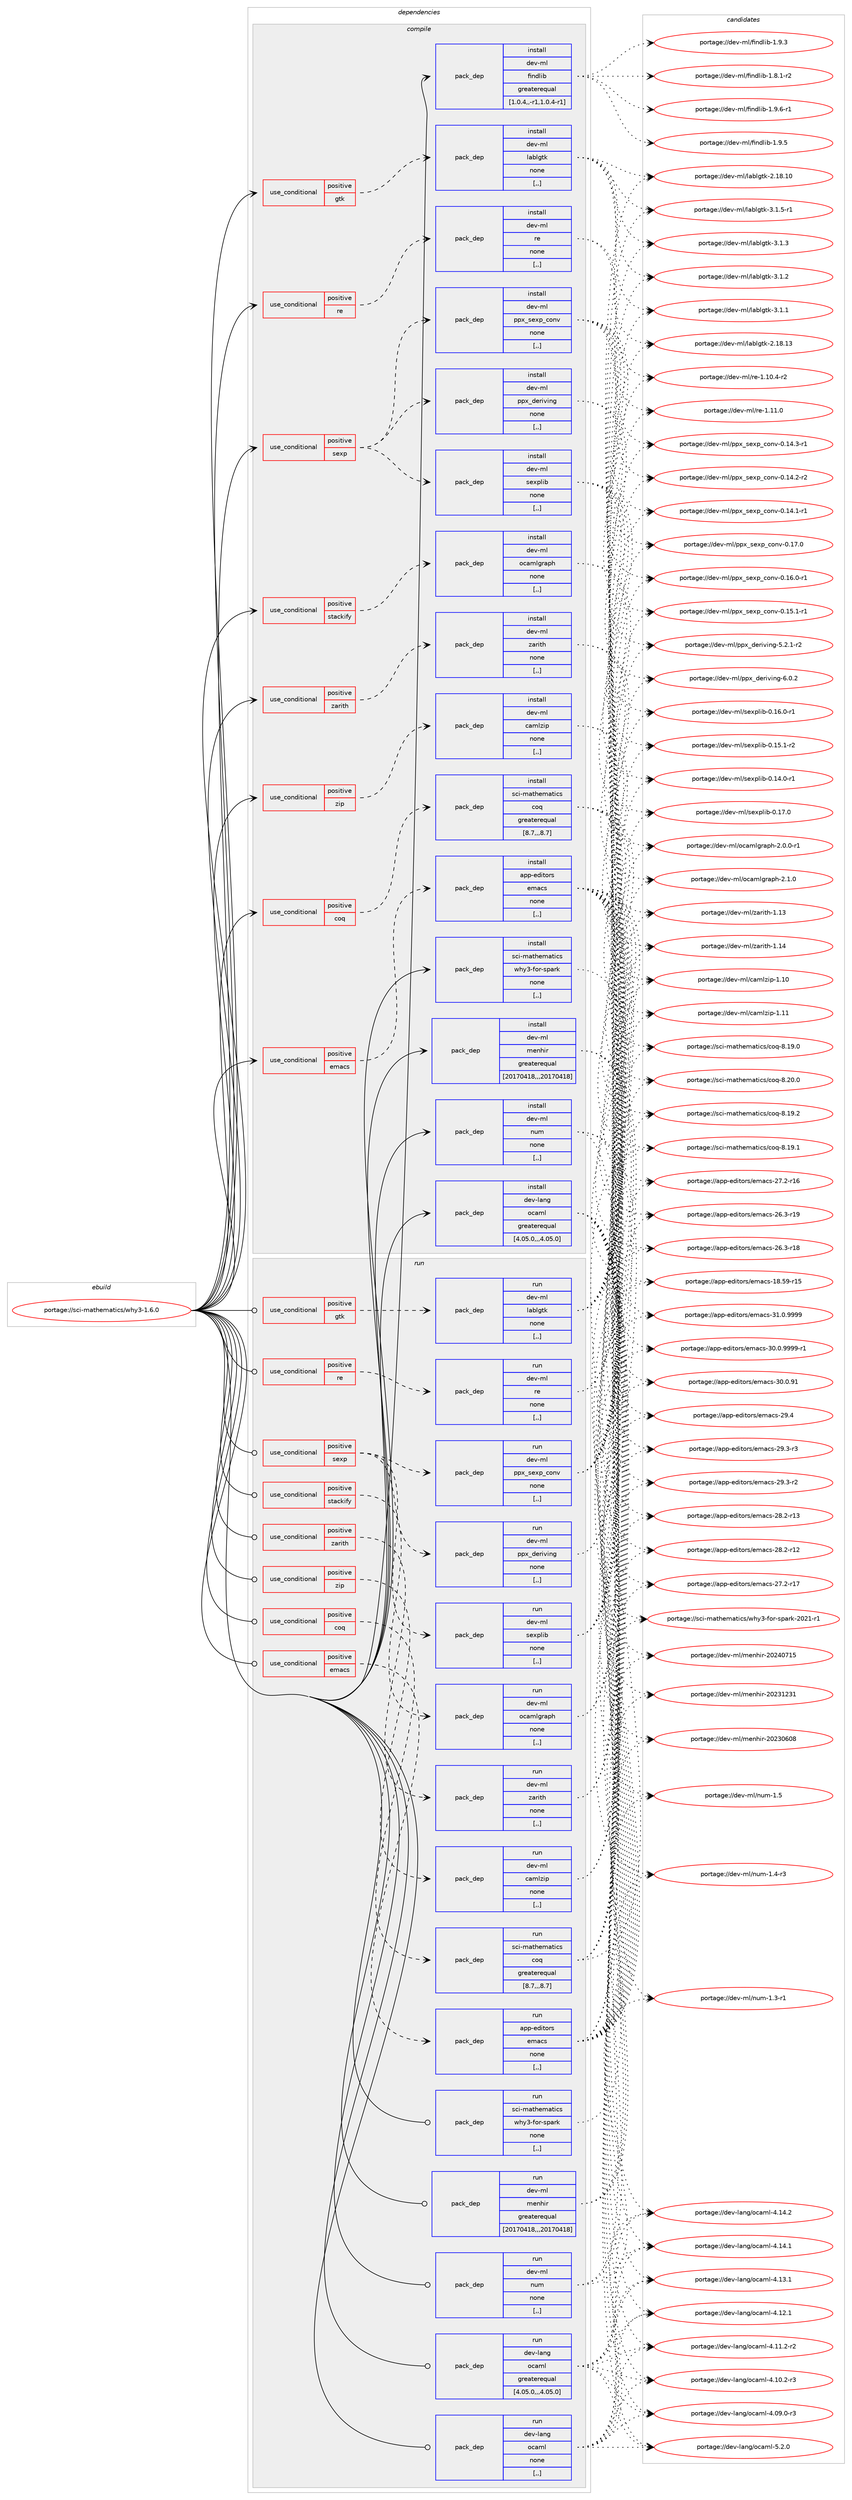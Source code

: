 digraph prolog {

# *************
# Graph options
# *************

newrank=true;
concentrate=true;
compound=true;
graph [rankdir=LR,fontname=Helvetica,fontsize=10,ranksep=1.5];#, ranksep=2.5, nodesep=0.2];
edge  [arrowhead=vee];
node  [fontname=Helvetica,fontsize=10];

# **********
# The ebuild
# **********

subgraph cluster_leftcol {
color=gray;
label=<<i>ebuild</i>>;
id [label="portage://sci-mathematics/why3-1.6.0", color=red, width=4, href="../sci-mathematics/why3-1.6.0.svg"];
}

# ****************
# The dependencies
# ****************

subgraph cluster_midcol {
color=gray;
label=<<i>dependencies</i>>;
subgraph cluster_compile {
fillcolor="#eeeeee";
style=filled;
label=<<i>compile</i>>;
subgraph cond242454 {
dependency919494 [label=<<TABLE BORDER="0" CELLBORDER="1" CELLSPACING="0" CELLPADDING="4"><TR><TD ROWSPAN="3" CELLPADDING="10">use_conditional</TD></TR><TR><TD>positive</TD></TR><TR><TD>coq</TD></TR></TABLE>>, shape=none, color=red];
subgraph pack670394 {
dependency919495 [label=<<TABLE BORDER="0" CELLBORDER="1" CELLSPACING="0" CELLPADDING="4" WIDTH="220"><TR><TD ROWSPAN="6" CELLPADDING="30">pack_dep</TD></TR><TR><TD WIDTH="110">install</TD></TR><TR><TD>sci-mathematics</TD></TR><TR><TD>coq</TD></TR><TR><TD>greaterequal</TD></TR><TR><TD>[8.7,,,8.7]</TD></TR></TABLE>>, shape=none, color=blue];
}
dependency919494:e -> dependency919495:w [weight=20,style="dashed",arrowhead="vee"];
}
id:e -> dependency919494:w [weight=20,style="solid",arrowhead="vee"];
subgraph cond242455 {
dependency919496 [label=<<TABLE BORDER="0" CELLBORDER="1" CELLSPACING="0" CELLPADDING="4"><TR><TD ROWSPAN="3" CELLPADDING="10">use_conditional</TD></TR><TR><TD>positive</TD></TR><TR><TD>emacs</TD></TR></TABLE>>, shape=none, color=red];
subgraph pack670395 {
dependency919497 [label=<<TABLE BORDER="0" CELLBORDER="1" CELLSPACING="0" CELLPADDING="4" WIDTH="220"><TR><TD ROWSPAN="6" CELLPADDING="30">pack_dep</TD></TR><TR><TD WIDTH="110">install</TD></TR><TR><TD>app-editors</TD></TR><TR><TD>emacs</TD></TR><TR><TD>none</TD></TR><TR><TD>[,,]</TD></TR></TABLE>>, shape=none, color=blue];
}
dependency919496:e -> dependency919497:w [weight=20,style="dashed",arrowhead="vee"];
}
id:e -> dependency919496:w [weight=20,style="solid",arrowhead="vee"];
subgraph cond242456 {
dependency919498 [label=<<TABLE BORDER="0" CELLBORDER="1" CELLSPACING="0" CELLPADDING="4"><TR><TD ROWSPAN="3" CELLPADDING="10">use_conditional</TD></TR><TR><TD>positive</TD></TR><TR><TD>gtk</TD></TR></TABLE>>, shape=none, color=red];
subgraph pack670396 {
dependency919499 [label=<<TABLE BORDER="0" CELLBORDER="1" CELLSPACING="0" CELLPADDING="4" WIDTH="220"><TR><TD ROWSPAN="6" CELLPADDING="30">pack_dep</TD></TR><TR><TD WIDTH="110">install</TD></TR><TR><TD>dev-ml</TD></TR><TR><TD>lablgtk</TD></TR><TR><TD>none</TD></TR><TR><TD>[,,]</TD></TR></TABLE>>, shape=none, color=blue];
}
dependency919498:e -> dependency919499:w [weight=20,style="dashed",arrowhead="vee"];
}
id:e -> dependency919498:w [weight=20,style="solid",arrowhead="vee"];
subgraph cond242457 {
dependency919500 [label=<<TABLE BORDER="0" CELLBORDER="1" CELLSPACING="0" CELLPADDING="4"><TR><TD ROWSPAN="3" CELLPADDING="10">use_conditional</TD></TR><TR><TD>positive</TD></TR><TR><TD>re</TD></TR></TABLE>>, shape=none, color=red];
subgraph pack670397 {
dependency919501 [label=<<TABLE BORDER="0" CELLBORDER="1" CELLSPACING="0" CELLPADDING="4" WIDTH="220"><TR><TD ROWSPAN="6" CELLPADDING="30">pack_dep</TD></TR><TR><TD WIDTH="110">install</TD></TR><TR><TD>dev-ml</TD></TR><TR><TD>re</TD></TR><TR><TD>none</TD></TR><TR><TD>[,,]</TD></TR></TABLE>>, shape=none, color=blue];
}
dependency919500:e -> dependency919501:w [weight=20,style="dashed",arrowhead="vee"];
}
id:e -> dependency919500:w [weight=20,style="solid",arrowhead="vee"];
subgraph cond242458 {
dependency919502 [label=<<TABLE BORDER="0" CELLBORDER="1" CELLSPACING="0" CELLPADDING="4"><TR><TD ROWSPAN="3" CELLPADDING="10">use_conditional</TD></TR><TR><TD>positive</TD></TR><TR><TD>sexp</TD></TR></TABLE>>, shape=none, color=red];
subgraph pack670398 {
dependency919503 [label=<<TABLE BORDER="0" CELLBORDER="1" CELLSPACING="0" CELLPADDING="4" WIDTH="220"><TR><TD ROWSPAN="6" CELLPADDING="30">pack_dep</TD></TR><TR><TD WIDTH="110">install</TD></TR><TR><TD>dev-ml</TD></TR><TR><TD>ppx_deriving</TD></TR><TR><TD>none</TD></TR><TR><TD>[,,]</TD></TR></TABLE>>, shape=none, color=blue];
}
dependency919502:e -> dependency919503:w [weight=20,style="dashed",arrowhead="vee"];
subgraph pack670399 {
dependency919504 [label=<<TABLE BORDER="0" CELLBORDER="1" CELLSPACING="0" CELLPADDING="4" WIDTH="220"><TR><TD ROWSPAN="6" CELLPADDING="30">pack_dep</TD></TR><TR><TD WIDTH="110">install</TD></TR><TR><TD>dev-ml</TD></TR><TR><TD>ppx_sexp_conv</TD></TR><TR><TD>none</TD></TR><TR><TD>[,,]</TD></TR></TABLE>>, shape=none, color=blue];
}
dependency919502:e -> dependency919504:w [weight=20,style="dashed",arrowhead="vee"];
subgraph pack670400 {
dependency919505 [label=<<TABLE BORDER="0" CELLBORDER="1" CELLSPACING="0" CELLPADDING="4" WIDTH="220"><TR><TD ROWSPAN="6" CELLPADDING="30">pack_dep</TD></TR><TR><TD WIDTH="110">install</TD></TR><TR><TD>dev-ml</TD></TR><TR><TD>sexplib</TD></TR><TR><TD>none</TD></TR><TR><TD>[,,]</TD></TR></TABLE>>, shape=none, color=blue];
}
dependency919502:e -> dependency919505:w [weight=20,style="dashed",arrowhead="vee"];
}
id:e -> dependency919502:w [weight=20,style="solid",arrowhead="vee"];
subgraph cond242459 {
dependency919506 [label=<<TABLE BORDER="0" CELLBORDER="1" CELLSPACING="0" CELLPADDING="4"><TR><TD ROWSPAN="3" CELLPADDING="10">use_conditional</TD></TR><TR><TD>positive</TD></TR><TR><TD>stackify</TD></TR></TABLE>>, shape=none, color=red];
subgraph pack670401 {
dependency919507 [label=<<TABLE BORDER="0" CELLBORDER="1" CELLSPACING="0" CELLPADDING="4" WIDTH="220"><TR><TD ROWSPAN="6" CELLPADDING="30">pack_dep</TD></TR><TR><TD WIDTH="110">install</TD></TR><TR><TD>dev-ml</TD></TR><TR><TD>ocamlgraph</TD></TR><TR><TD>none</TD></TR><TR><TD>[,,]</TD></TR></TABLE>>, shape=none, color=blue];
}
dependency919506:e -> dependency919507:w [weight=20,style="dashed",arrowhead="vee"];
}
id:e -> dependency919506:w [weight=20,style="solid",arrowhead="vee"];
subgraph cond242460 {
dependency919508 [label=<<TABLE BORDER="0" CELLBORDER="1" CELLSPACING="0" CELLPADDING="4"><TR><TD ROWSPAN="3" CELLPADDING="10">use_conditional</TD></TR><TR><TD>positive</TD></TR><TR><TD>zarith</TD></TR></TABLE>>, shape=none, color=red];
subgraph pack670402 {
dependency919509 [label=<<TABLE BORDER="0" CELLBORDER="1" CELLSPACING="0" CELLPADDING="4" WIDTH="220"><TR><TD ROWSPAN="6" CELLPADDING="30">pack_dep</TD></TR><TR><TD WIDTH="110">install</TD></TR><TR><TD>dev-ml</TD></TR><TR><TD>zarith</TD></TR><TR><TD>none</TD></TR><TR><TD>[,,]</TD></TR></TABLE>>, shape=none, color=blue];
}
dependency919508:e -> dependency919509:w [weight=20,style="dashed",arrowhead="vee"];
}
id:e -> dependency919508:w [weight=20,style="solid",arrowhead="vee"];
subgraph cond242461 {
dependency919510 [label=<<TABLE BORDER="0" CELLBORDER="1" CELLSPACING="0" CELLPADDING="4"><TR><TD ROWSPAN="3" CELLPADDING="10">use_conditional</TD></TR><TR><TD>positive</TD></TR><TR><TD>zip</TD></TR></TABLE>>, shape=none, color=red];
subgraph pack670403 {
dependency919511 [label=<<TABLE BORDER="0" CELLBORDER="1" CELLSPACING="0" CELLPADDING="4" WIDTH="220"><TR><TD ROWSPAN="6" CELLPADDING="30">pack_dep</TD></TR><TR><TD WIDTH="110">install</TD></TR><TR><TD>dev-ml</TD></TR><TR><TD>camlzip</TD></TR><TR><TD>none</TD></TR><TR><TD>[,,]</TD></TR></TABLE>>, shape=none, color=blue];
}
dependency919510:e -> dependency919511:w [weight=20,style="dashed",arrowhead="vee"];
}
id:e -> dependency919510:w [weight=20,style="solid",arrowhead="vee"];
subgraph pack670404 {
dependency919512 [label=<<TABLE BORDER="0" CELLBORDER="1" CELLSPACING="0" CELLPADDING="4" WIDTH="220"><TR><TD ROWSPAN="6" CELLPADDING="30">pack_dep</TD></TR><TR><TD WIDTH="110">install</TD></TR><TR><TD>dev-lang</TD></TR><TR><TD>ocaml</TD></TR><TR><TD>greaterequal</TD></TR><TR><TD>[4.05.0,,,4.05.0]</TD></TR></TABLE>>, shape=none, color=blue];
}
id:e -> dependency919512:w [weight=20,style="solid",arrowhead="vee"];
subgraph pack670405 {
dependency919513 [label=<<TABLE BORDER="0" CELLBORDER="1" CELLSPACING="0" CELLPADDING="4" WIDTH="220"><TR><TD ROWSPAN="6" CELLPADDING="30">pack_dep</TD></TR><TR><TD WIDTH="110">install</TD></TR><TR><TD>dev-ml</TD></TR><TR><TD>findlib</TD></TR><TR><TD>greaterequal</TD></TR><TR><TD>[1.0.4,,-r1,1.0.4-r1]</TD></TR></TABLE>>, shape=none, color=blue];
}
id:e -> dependency919513:w [weight=20,style="solid",arrowhead="vee"];
subgraph pack670406 {
dependency919514 [label=<<TABLE BORDER="0" CELLBORDER="1" CELLSPACING="0" CELLPADDING="4" WIDTH="220"><TR><TD ROWSPAN="6" CELLPADDING="30">pack_dep</TD></TR><TR><TD WIDTH="110">install</TD></TR><TR><TD>dev-ml</TD></TR><TR><TD>menhir</TD></TR><TR><TD>greaterequal</TD></TR><TR><TD>[20170418,,,20170418]</TD></TR></TABLE>>, shape=none, color=blue];
}
id:e -> dependency919514:w [weight=20,style="solid",arrowhead="vee"];
subgraph pack670407 {
dependency919515 [label=<<TABLE BORDER="0" CELLBORDER="1" CELLSPACING="0" CELLPADDING="4" WIDTH="220"><TR><TD ROWSPAN="6" CELLPADDING="30">pack_dep</TD></TR><TR><TD WIDTH="110">install</TD></TR><TR><TD>dev-ml</TD></TR><TR><TD>num</TD></TR><TR><TD>none</TD></TR><TR><TD>[,,]</TD></TR></TABLE>>, shape=none, color=blue];
}
id:e -> dependency919515:w [weight=20,style="solid",arrowhead="vee"];
subgraph pack670408 {
dependency919516 [label=<<TABLE BORDER="0" CELLBORDER="1" CELLSPACING="0" CELLPADDING="4" WIDTH="220"><TR><TD ROWSPAN="6" CELLPADDING="30">pack_dep</TD></TR><TR><TD WIDTH="110">install</TD></TR><TR><TD>sci-mathematics</TD></TR><TR><TD>why3-for-spark</TD></TR><TR><TD>none</TD></TR><TR><TD>[,,]</TD></TR></TABLE>>, shape=none, color=blue];
}
id:e -> dependency919516:w [weight=20,style="solid",arrowhead="vee"];
}
subgraph cluster_compileandrun {
fillcolor="#eeeeee";
style=filled;
label=<<i>compile and run</i>>;
}
subgraph cluster_run {
fillcolor="#eeeeee";
style=filled;
label=<<i>run</i>>;
subgraph cond242462 {
dependency919517 [label=<<TABLE BORDER="0" CELLBORDER="1" CELLSPACING="0" CELLPADDING="4"><TR><TD ROWSPAN="3" CELLPADDING="10">use_conditional</TD></TR><TR><TD>positive</TD></TR><TR><TD>coq</TD></TR></TABLE>>, shape=none, color=red];
subgraph pack670409 {
dependency919518 [label=<<TABLE BORDER="0" CELLBORDER="1" CELLSPACING="0" CELLPADDING="4" WIDTH="220"><TR><TD ROWSPAN="6" CELLPADDING="30">pack_dep</TD></TR><TR><TD WIDTH="110">run</TD></TR><TR><TD>sci-mathematics</TD></TR><TR><TD>coq</TD></TR><TR><TD>greaterequal</TD></TR><TR><TD>[8.7,,,8.7]</TD></TR></TABLE>>, shape=none, color=blue];
}
dependency919517:e -> dependency919518:w [weight=20,style="dashed",arrowhead="vee"];
}
id:e -> dependency919517:w [weight=20,style="solid",arrowhead="odot"];
subgraph cond242463 {
dependency919519 [label=<<TABLE BORDER="0" CELLBORDER="1" CELLSPACING="0" CELLPADDING="4"><TR><TD ROWSPAN="3" CELLPADDING="10">use_conditional</TD></TR><TR><TD>positive</TD></TR><TR><TD>emacs</TD></TR></TABLE>>, shape=none, color=red];
subgraph pack670410 {
dependency919520 [label=<<TABLE BORDER="0" CELLBORDER="1" CELLSPACING="0" CELLPADDING="4" WIDTH="220"><TR><TD ROWSPAN="6" CELLPADDING="30">pack_dep</TD></TR><TR><TD WIDTH="110">run</TD></TR><TR><TD>app-editors</TD></TR><TR><TD>emacs</TD></TR><TR><TD>none</TD></TR><TR><TD>[,,]</TD></TR></TABLE>>, shape=none, color=blue];
}
dependency919519:e -> dependency919520:w [weight=20,style="dashed",arrowhead="vee"];
}
id:e -> dependency919519:w [weight=20,style="solid",arrowhead="odot"];
subgraph cond242464 {
dependency919521 [label=<<TABLE BORDER="0" CELLBORDER="1" CELLSPACING="0" CELLPADDING="4"><TR><TD ROWSPAN="3" CELLPADDING="10">use_conditional</TD></TR><TR><TD>positive</TD></TR><TR><TD>gtk</TD></TR></TABLE>>, shape=none, color=red];
subgraph pack670411 {
dependency919522 [label=<<TABLE BORDER="0" CELLBORDER="1" CELLSPACING="0" CELLPADDING="4" WIDTH="220"><TR><TD ROWSPAN="6" CELLPADDING="30">pack_dep</TD></TR><TR><TD WIDTH="110">run</TD></TR><TR><TD>dev-ml</TD></TR><TR><TD>lablgtk</TD></TR><TR><TD>none</TD></TR><TR><TD>[,,]</TD></TR></TABLE>>, shape=none, color=blue];
}
dependency919521:e -> dependency919522:w [weight=20,style="dashed",arrowhead="vee"];
}
id:e -> dependency919521:w [weight=20,style="solid",arrowhead="odot"];
subgraph cond242465 {
dependency919523 [label=<<TABLE BORDER="0" CELLBORDER="1" CELLSPACING="0" CELLPADDING="4"><TR><TD ROWSPAN="3" CELLPADDING="10">use_conditional</TD></TR><TR><TD>positive</TD></TR><TR><TD>re</TD></TR></TABLE>>, shape=none, color=red];
subgraph pack670412 {
dependency919524 [label=<<TABLE BORDER="0" CELLBORDER="1" CELLSPACING="0" CELLPADDING="4" WIDTH="220"><TR><TD ROWSPAN="6" CELLPADDING="30">pack_dep</TD></TR><TR><TD WIDTH="110">run</TD></TR><TR><TD>dev-ml</TD></TR><TR><TD>re</TD></TR><TR><TD>none</TD></TR><TR><TD>[,,]</TD></TR></TABLE>>, shape=none, color=blue];
}
dependency919523:e -> dependency919524:w [weight=20,style="dashed",arrowhead="vee"];
}
id:e -> dependency919523:w [weight=20,style="solid",arrowhead="odot"];
subgraph cond242466 {
dependency919525 [label=<<TABLE BORDER="0" CELLBORDER="1" CELLSPACING="0" CELLPADDING="4"><TR><TD ROWSPAN="3" CELLPADDING="10">use_conditional</TD></TR><TR><TD>positive</TD></TR><TR><TD>sexp</TD></TR></TABLE>>, shape=none, color=red];
subgraph pack670413 {
dependency919526 [label=<<TABLE BORDER="0" CELLBORDER="1" CELLSPACING="0" CELLPADDING="4" WIDTH="220"><TR><TD ROWSPAN="6" CELLPADDING="30">pack_dep</TD></TR><TR><TD WIDTH="110">run</TD></TR><TR><TD>dev-ml</TD></TR><TR><TD>ppx_deriving</TD></TR><TR><TD>none</TD></TR><TR><TD>[,,]</TD></TR></TABLE>>, shape=none, color=blue];
}
dependency919525:e -> dependency919526:w [weight=20,style="dashed",arrowhead="vee"];
subgraph pack670414 {
dependency919527 [label=<<TABLE BORDER="0" CELLBORDER="1" CELLSPACING="0" CELLPADDING="4" WIDTH="220"><TR><TD ROWSPAN="6" CELLPADDING="30">pack_dep</TD></TR><TR><TD WIDTH="110">run</TD></TR><TR><TD>dev-ml</TD></TR><TR><TD>ppx_sexp_conv</TD></TR><TR><TD>none</TD></TR><TR><TD>[,,]</TD></TR></TABLE>>, shape=none, color=blue];
}
dependency919525:e -> dependency919527:w [weight=20,style="dashed",arrowhead="vee"];
subgraph pack670415 {
dependency919528 [label=<<TABLE BORDER="0" CELLBORDER="1" CELLSPACING="0" CELLPADDING="4" WIDTH="220"><TR><TD ROWSPAN="6" CELLPADDING="30">pack_dep</TD></TR><TR><TD WIDTH="110">run</TD></TR><TR><TD>dev-ml</TD></TR><TR><TD>sexplib</TD></TR><TR><TD>none</TD></TR><TR><TD>[,,]</TD></TR></TABLE>>, shape=none, color=blue];
}
dependency919525:e -> dependency919528:w [weight=20,style="dashed",arrowhead="vee"];
}
id:e -> dependency919525:w [weight=20,style="solid",arrowhead="odot"];
subgraph cond242467 {
dependency919529 [label=<<TABLE BORDER="0" CELLBORDER="1" CELLSPACING="0" CELLPADDING="4"><TR><TD ROWSPAN="3" CELLPADDING="10">use_conditional</TD></TR><TR><TD>positive</TD></TR><TR><TD>stackify</TD></TR></TABLE>>, shape=none, color=red];
subgraph pack670416 {
dependency919530 [label=<<TABLE BORDER="0" CELLBORDER="1" CELLSPACING="0" CELLPADDING="4" WIDTH="220"><TR><TD ROWSPAN="6" CELLPADDING="30">pack_dep</TD></TR><TR><TD WIDTH="110">run</TD></TR><TR><TD>dev-ml</TD></TR><TR><TD>ocamlgraph</TD></TR><TR><TD>none</TD></TR><TR><TD>[,,]</TD></TR></TABLE>>, shape=none, color=blue];
}
dependency919529:e -> dependency919530:w [weight=20,style="dashed",arrowhead="vee"];
}
id:e -> dependency919529:w [weight=20,style="solid",arrowhead="odot"];
subgraph cond242468 {
dependency919531 [label=<<TABLE BORDER="0" CELLBORDER="1" CELLSPACING="0" CELLPADDING="4"><TR><TD ROWSPAN="3" CELLPADDING="10">use_conditional</TD></TR><TR><TD>positive</TD></TR><TR><TD>zarith</TD></TR></TABLE>>, shape=none, color=red];
subgraph pack670417 {
dependency919532 [label=<<TABLE BORDER="0" CELLBORDER="1" CELLSPACING="0" CELLPADDING="4" WIDTH="220"><TR><TD ROWSPAN="6" CELLPADDING="30">pack_dep</TD></TR><TR><TD WIDTH="110">run</TD></TR><TR><TD>dev-ml</TD></TR><TR><TD>zarith</TD></TR><TR><TD>none</TD></TR><TR><TD>[,,]</TD></TR></TABLE>>, shape=none, color=blue];
}
dependency919531:e -> dependency919532:w [weight=20,style="dashed",arrowhead="vee"];
}
id:e -> dependency919531:w [weight=20,style="solid",arrowhead="odot"];
subgraph cond242469 {
dependency919533 [label=<<TABLE BORDER="0" CELLBORDER="1" CELLSPACING="0" CELLPADDING="4"><TR><TD ROWSPAN="3" CELLPADDING="10">use_conditional</TD></TR><TR><TD>positive</TD></TR><TR><TD>zip</TD></TR></TABLE>>, shape=none, color=red];
subgraph pack670418 {
dependency919534 [label=<<TABLE BORDER="0" CELLBORDER="1" CELLSPACING="0" CELLPADDING="4" WIDTH="220"><TR><TD ROWSPAN="6" CELLPADDING="30">pack_dep</TD></TR><TR><TD WIDTH="110">run</TD></TR><TR><TD>dev-ml</TD></TR><TR><TD>camlzip</TD></TR><TR><TD>none</TD></TR><TR><TD>[,,]</TD></TR></TABLE>>, shape=none, color=blue];
}
dependency919533:e -> dependency919534:w [weight=20,style="dashed",arrowhead="vee"];
}
id:e -> dependency919533:w [weight=20,style="solid",arrowhead="odot"];
subgraph pack670419 {
dependency919535 [label=<<TABLE BORDER="0" CELLBORDER="1" CELLSPACING="0" CELLPADDING="4" WIDTH="220"><TR><TD ROWSPAN="6" CELLPADDING="30">pack_dep</TD></TR><TR><TD WIDTH="110">run</TD></TR><TR><TD>dev-lang</TD></TR><TR><TD>ocaml</TD></TR><TR><TD>greaterequal</TD></TR><TR><TD>[4.05.0,,,4.05.0]</TD></TR></TABLE>>, shape=none, color=blue];
}
id:e -> dependency919535:w [weight=20,style="solid",arrowhead="odot"];
subgraph pack670420 {
dependency919536 [label=<<TABLE BORDER="0" CELLBORDER="1" CELLSPACING="0" CELLPADDING="4" WIDTH="220"><TR><TD ROWSPAN="6" CELLPADDING="30">pack_dep</TD></TR><TR><TD WIDTH="110">run</TD></TR><TR><TD>dev-lang</TD></TR><TR><TD>ocaml</TD></TR><TR><TD>none</TD></TR><TR><TD>[,,]</TD></TR></TABLE>>, shape=none, color=blue];
}
id:e -> dependency919536:w [weight=20,style="solid",arrowhead="odot"];
subgraph pack670421 {
dependency919537 [label=<<TABLE BORDER="0" CELLBORDER="1" CELLSPACING="0" CELLPADDING="4" WIDTH="220"><TR><TD ROWSPAN="6" CELLPADDING="30">pack_dep</TD></TR><TR><TD WIDTH="110">run</TD></TR><TR><TD>dev-ml</TD></TR><TR><TD>menhir</TD></TR><TR><TD>greaterequal</TD></TR><TR><TD>[20170418,,,20170418]</TD></TR></TABLE>>, shape=none, color=blue];
}
id:e -> dependency919537:w [weight=20,style="solid",arrowhead="odot"];
subgraph pack670422 {
dependency919538 [label=<<TABLE BORDER="0" CELLBORDER="1" CELLSPACING="0" CELLPADDING="4" WIDTH="220"><TR><TD ROWSPAN="6" CELLPADDING="30">pack_dep</TD></TR><TR><TD WIDTH="110">run</TD></TR><TR><TD>dev-ml</TD></TR><TR><TD>num</TD></TR><TR><TD>none</TD></TR><TR><TD>[,,]</TD></TR></TABLE>>, shape=none, color=blue];
}
id:e -> dependency919538:w [weight=20,style="solid",arrowhead="odot"];
subgraph pack670423 {
dependency919539 [label=<<TABLE BORDER="0" CELLBORDER="1" CELLSPACING="0" CELLPADDING="4" WIDTH="220"><TR><TD ROWSPAN="6" CELLPADDING="30">pack_dep</TD></TR><TR><TD WIDTH="110">run</TD></TR><TR><TD>sci-mathematics</TD></TR><TR><TD>why3-for-spark</TD></TR><TR><TD>none</TD></TR><TR><TD>[,,]</TD></TR></TABLE>>, shape=none, color=blue];
}
id:e -> dependency919539:w [weight=20,style="solid",arrowhead="odot"];
}
}

# **************
# The candidates
# **************

subgraph cluster_choices {
rank=same;
color=gray;
label=<<i>candidates</i>>;

subgraph choice670394 {
color=black;
nodesep=1;
choice1159910545109971161041011099711610599115479911111345564650484648 [label="portage://sci-mathematics/coq-8.20.0", color=red, width=4,href="../sci-mathematics/coq-8.20.0.svg"];
choice1159910545109971161041011099711610599115479911111345564649574650 [label="portage://sci-mathematics/coq-8.19.2", color=red, width=4,href="../sci-mathematics/coq-8.19.2.svg"];
choice1159910545109971161041011099711610599115479911111345564649574649 [label="portage://sci-mathematics/coq-8.19.1", color=red, width=4,href="../sci-mathematics/coq-8.19.1.svg"];
choice1159910545109971161041011099711610599115479911111345564649574648 [label="portage://sci-mathematics/coq-8.19.0", color=red, width=4,href="../sci-mathematics/coq-8.19.0.svg"];
dependency919495:e -> choice1159910545109971161041011099711610599115479911111345564650484648:w [style=dotted,weight="100"];
dependency919495:e -> choice1159910545109971161041011099711610599115479911111345564649574650:w [style=dotted,weight="100"];
dependency919495:e -> choice1159910545109971161041011099711610599115479911111345564649574649:w [style=dotted,weight="100"];
dependency919495:e -> choice1159910545109971161041011099711610599115479911111345564649574648:w [style=dotted,weight="100"];
}
subgraph choice670395 {
color=black;
nodesep=1;
choice971121124510110010511611111411547101109979911545514946484657575757 [label="portage://app-editors/emacs-31.0.9999", color=red, width=4,href="../app-editors/emacs-31.0.9999.svg"];
choice9711211245101100105116111114115471011099799115455148464846575757574511449 [label="portage://app-editors/emacs-30.0.9999-r1", color=red, width=4,href="../app-editors/emacs-30.0.9999-r1.svg"];
choice97112112451011001051161111141154710110997991154551484648465749 [label="portage://app-editors/emacs-30.0.91", color=red, width=4,href="../app-editors/emacs-30.0.91.svg"];
choice97112112451011001051161111141154710110997991154550574652 [label="portage://app-editors/emacs-29.4", color=red, width=4,href="../app-editors/emacs-29.4.svg"];
choice971121124510110010511611111411547101109979911545505746514511451 [label="portage://app-editors/emacs-29.3-r3", color=red, width=4,href="../app-editors/emacs-29.3-r3.svg"];
choice971121124510110010511611111411547101109979911545505746514511450 [label="portage://app-editors/emacs-29.3-r2", color=red, width=4,href="../app-editors/emacs-29.3-r2.svg"];
choice97112112451011001051161111141154710110997991154550564650451144951 [label="portage://app-editors/emacs-28.2-r13", color=red, width=4,href="../app-editors/emacs-28.2-r13.svg"];
choice97112112451011001051161111141154710110997991154550564650451144950 [label="portage://app-editors/emacs-28.2-r12", color=red, width=4,href="../app-editors/emacs-28.2-r12.svg"];
choice97112112451011001051161111141154710110997991154550554650451144955 [label="portage://app-editors/emacs-27.2-r17", color=red, width=4,href="../app-editors/emacs-27.2-r17.svg"];
choice97112112451011001051161111141154710110997991154550554650451144954 [label="portage://app-editors/emacs-27.2-r16", color=red, width=4,href="../app-editors/emacs-27.2-r16.svg"];
choice97112112451011001051161111141154710110997991154550544651451144957 [label="portage://app-editors/emacs-26.3-r19", color=red, width=4,href="../app-editors/emacs-26.3-r19.svg"];
choice97112112451011001051161111141154710110997991154550544651451144956 [label="portage://app-editors/emacs-26.3-r18", color=red, width=4,href="../app-editors/emacs-26.3-r18.svg"];
choice9711211245101100105116111114115471011099799115454956465357451144953 [label="portage://app-editors/emacs-18.59-r15", color=red, width=4,href="../app-editors/emacs-18.59-r15.svg"];
dependency919497:e -> choice971121124510110010511611111411547101109979911545514946484657575757:w [style=dotted,weight="100"];
dependency919497:e -> choice9711211245101100105116111114115471011099799115455148464846575757574511449:w [style=dotted,weight="100"];
dependency919497:e -> choice97112112451011001051161111141154710110997991154551484648465749:w [style=dotted,weight="100"];
dependency919497:e -> choice97112112451011001051161111141154710110997991154550574652:w [style=dotted,weight="100"];
dependency919497:e -> choice971121124510110010511611111411547101109979911545505746514511451:w [style=dotted,weight="100"];
dependency919497:e -> choice971121124510110010511611111411547101109979911545505746514511450:w [style=dotted,weight="100"];
dependency919497:e -> choice97112112451011001051161111141154710110997991154550564650451144951:w [style=dotted,weight="100"];
dependency919497:e -> choice97112112451011001051161111141154710110997991154550564650451144950:w [style=dotted,weight="100"];
dependency919497:e -> choice97112112451011001051161111141154710110997991154550554650451144955:w [style=dotted,weight="100"];
dependency919497:e -> choice97112112451011001051161111141154710110997991154550554650451144954:w [style=dotted,weight="100"];
dependency919497:e -> choice97112112451011001051161111141154710110997991154550544651451144957:w [style=dotted,weight="100"];
dependency919497:e -> choice97112112451011001051161111141154710110997991154550544651451144956:w [style=dotted,weight="100"];
dependency919497:e -> choice9711211245101100105116111114115471011099799115454956465357451144953:w [style=dotted,weight="100"];
}
subgraph choice670396 {
color=black;
nodesep=1;
choice100101118451091084710897981081031161074551464946534511449 [label="portage://dev-ml/lablgtk-3.1.5-r1", color=red, width=4,href="../dev-ml/lablgtk-3.1.5-r1.svg"];
choice10010111845109108471089798108103116107455146494651 [label="portage://dev-ml/lablgtk-3.1.3", color=red, width=4,href="../dev-ml/lablgtk-3.1.3.svg"];
choice10010111845109108471089798108103116107455146494650 [label="portage://dev-ml/lablgtk-3.1.2", color=red, width=4,href="../dev-ml/lablgtk-3.1.2.svg"];
choice10010111845109108471089798108103116107455146494649 [label="portage://dev-ml/lablgtk-3.1.1", color=red, width=4,href="../dev-ml/lablgtk-3.1.1.svg"];
choice100101118451091084710897981081031161074550464956464951 [label="portage://dev-ml/lablgtk-2.18.13", color=red, width=4,href="../dev-ml/lablgtk-2.18.13.svg"];
choice100101118451091084710897981081031161074550464956464948 [label="portage://dev-ml/lablgtk-2.18.10", color=red, width=4,href="../dev-ml/lablgtk-2.18.10.svg"];
dependency919499:e -> choice100101118451091084710897981081031161074551464946534511449:w [style=dotted,weight="100"];
dependency919499:e -> choice10010111845109108471089798108103116107455146494651:w [style=dotted,weight="100"];
dependency919499:e -> choice10010111845109108471089798108103116107455146494650:w [style=dotted,weight="100"];
dependency919499:e -> choice10010111845109108471089798108103116107455146494649:w [style=dotted,weight="100"];
dependency919499:e -> choice100101118451091084710897981081031161074550464956464951:w [style=dotted,weight="100"];
dependency919499:e -> choice100101118451091084710897981081031161074550464956464948:w [style=dotted,weight="100"];
}
subgraph choice670397 {
color=black;
nodesep=1;
choice100101118451091084711410145494649494648 [label="portage://dev-ml/re-1.11.0", color=red, width=4,href="../dev-ml/re-1.11.0.svg"];
choice1001011184510910847114101454946494846524511450 [label="portage://dev-ml/re-1.10.4-r2", color=red, width=4,href="../dev-ml/re-1.10.4-r2.svg"];
dependency919501:e -> choice100101118451091084711410145494649494648:w [style=dotted,weight="100"];
dependency919501:e -> choice1001011184510910847114101454946494846524511450:w [style=dotted,weight="100"];
}
subgraph choice670398 {
color=black;
nodesep=1;
choice100101118451091084711211212095100101114105118105110103455446484650 [label="portage://dev-ml/ppx_deriving-6.0.2", color=red, width=4,href="../dev-ml/ppx_deriving-6.0.2.svg"];
choice1001011184510910847112112120951001011141051181051101034553465046494511450 [label="portage://dev-ml/ppx_deriving-5.2.1-r2", color=red, width=4,href="../dev-ml/ppx_deriving-5.2.1-r2.svg"];
dependency919503:e -> choice100101118451091084711211212095100101114105118105110103455446484650:w [style=dotted,weight="100"];
dependency919503:e -> choice1001011184510910847112112120951001011141051181051101034553465046494511450:w [style=dotted,weight="100"];
}
subgraph choice670399 {
color=black;
nodesep=1;
choice100101118451091084711211212095115101120112959911111011845484649554648 [label="portage://dev-ml/ppx_sexp_conv-0.17.0", color=red, width=4,href="../dev-ml/ppx_sexp_conv-0.17.0.svg"];
choice1001011184510910847112112120951151011201129599111110118454846495446484511449 [label="portage://dev-ml/ppx_sexp_conv-0.16.0-r1", color=red, width=4,href="../dev-ml/ppx_sexp_conv-0.16.0-r1.svg"];
choice1001011184510910847112112120951151011201129599111110118454846495346494511449 [label="portage://dev-ml/ppx_sexp_conv-0.15.1-r1", color=red, width=4,href="../dev-ml/ppx_sexp_conv-0.15.1-r1.svg"];
choice1001011184510910847112112120951151011201129599111110118454846495246514511449 [label="portage://dev-ml/ppx_sexp_conv-0.14.3-r1", color=red, width=4,href="../dev-ml/ppx_sexp_conv-0.14.3-r1.svg"];
choice1001011184510910847112112120951151011201129599111110118454846495246504511450 [label="portage://dev-ml/ppx_sexp_conv-0.14.2-r2", color=red, width=4,href="../dev-ml/ppx_sexp_conv-0.14.2-r2.svg"];
choice1001011184510910847112112120951151011201129599111110118454846495246494511449 [label="portage://dev-ml/ppx_sexp_conv-0.14.1-r1", color=red, width=4,href="../dev-ml/ppx_sexp_conv-0.14.1-r1.svg"];
dependency919504:e -> choice100101118451091084711211212095115101120112959911111011845484649554648:w [style=dotted,weight="100"];
dependency919504:e -> choice1001011184510910847112112120951151011201129599111110118454846495446484511449:w [style=dotted,weight="100"];
dependency919504:e -> choice1001011184510910847112112120951151011201129599111110118454846495346494511449:w [style=dotted,weight="100"];
dependency919504:e -> choice1001011184510910847112112120951151011201129599111110118454846495246514511449:w [style=dotted,weight="100"];
dependency919504:e -> choice1001011184510910847112112120951151011201129599111110118454846495246504511450:w [style=dotted,weight="100"];
dependency919504:e -> choice1001011184510910847112112120951151011201129599111110118454846495246494511449:w [style=dotted,weight="100"];
}
subgraph choice670400 {
color=black;
nodesep=1;
choice10010111845109108471151011201121081059845484649554648 [label="portage://dev-ml/sexplib-0.17.0", color=red, width=4,href="../dev-ml/sexplib-0.17.0.svg"];
choice100101118451091084711510112011210810598454846495446484511449 [label="portage://dev-ml/sexplib-0.16.0-r1", color=red, width=4,href="../dev-ml/sexplib-0.16.0-r1.svg"];
choice100101118451091084711510112011210810598454846495346494511450 [label="portage://dev-ml/sexplib-0.15.1-r2", color=red, width=4,href="../dev-ml/sexplib-0.15.1-r2.svg"];
choice100101118451091084711510112011210810598454846495246484511449 [label="portage://dev-ml/sexplib-0.14.0-r1", color=red, width=4,href="../dev-ml/sexplib-0.14.0-r1.svg"];
dependency919505:e -> choice10010111845109108471151011201121081059845484649554648:w [style=dotted,weight="100"];
dependency919505:e -> choice100101118451091084711510112011210810598454846495446484511449:w [style=dotted,weight="100"];
dependency919505:e -> choice100101118451091084711510112011210810598454846495346494511450:w [style=dotted,weight="100"];
dependency919505:e -> choice100101118451091084711510112011210810598454846495246484511449:w [style=dotted,weight="100"];
}
subgraph choice670401 {
color=black;
nodesep=1;
choice1001011184510910847111999710910810311497112104455046494648 [label="portage://dev-ml/ocamlgraph-2.1.0", color=red, width=4,href="../dev-ml/ocamlgraph-2.1.0.svg"];
choice10010111845109108471119997109108103114971121044550464846484511449 [label="portage://dev-ml/ocamlgraph-2.0.0-r1", color=red, width=4,href="../dev-ml/ocamlgraph-2.0.0-r1.svg"];
dependency919507:e -> choice1001011184510910847111999710910810311497112104455046494648:w [style=dotted,weight="100"];
dependency919507:e -> choice10010111845109108471119997109108103114971121044550464846484511449:w [style=dotted,weight="100"];
}
subgraph choice670402 {
color=black;
nodesep=1;
choice1001011184510910847122971141051161044549464952 [label="portage://dev-ml/zarith-1.14", color=red, width=4,href="../dev-ml/zarith-1.14.svg"];
choice1001011184510910847122971141051161044549464951 [label="portage://dev-ml/zarith-1.13", color=red, width=4,href="../dev-ml/zarith-1.13.svg"];
dependency919509:e -> choice1001011184510910847122971141051161044549464952:w [style=dotted,weight="100"];
dependency919509:e -> choice1001011184510910847122971141051161044549464951:w [style=dotted,weight="100"];
}
subgraph choice670403 {
color=black;
nodesep=1;
choice100101118451091084799971091081221051124549464949 [label="portage://dev-ml/camlzip-1.11", color=red, width=4,href="../dev-ml/camlzip-1.11.svg"];
choice100101118451091084799971091081221051124549464948 [label="portage://dev-ml/camlzip-1.10", color=red, width=4,href="../dev-ml/camlzip-1.10.svg"];
dependency919511:e -> choice100101118451091084799971091081221051124549464949:w [style=dotted,weight="100"];
dependency919511:e -> choice100101118451091084799971091081221051124549464948:w [style=dotted,weight="100"];
}
subgraph choice670404 {
color=black;
nodesep=1;
choice1001011184510897110103471119997109108455346504648 [label="portage://dev-lang/ocaml-5.2.0", color=red, width=4,href="../dev-lang/ocaml-5.2.0.svg"];
choice100101118451089711010347111999710910845524649524650 [label="portage://dev-lang/ocaml-4.14.2", color=red, width=4,href="../dev-lang/ocaml-4.14.2.svg"];
choice100101118451089711010347111999710910845524649524649 [label="portage://dev-lang/ocaml-4.14.1", color=red, width=4,href="../dev-lang/ocaml-4.14.1.svg"];
choice100101118451089711010347111999710910845524649514649 [label="portage://dev-lang/ocaml-4.13.1", color=red, width=4,href="../dev-lang/ocaml-4.13.1.svg"];
choice100101118451089711010347111999710910845524649504649 [label="portage://dev-lang/ocaml-4.12.1", color=red, width=4,href="../dev-lang/ocaml-4.12.1.svg"];
choice1001011184510897110103471119997109108455246494946504511450 [label="portage://dev-lang/ocaml-4.11.2-r2", color=red, width=4,href="../dev-lang/ocaml-4.11.2-r2.svg"];
choice1001011184510897110103471119997109108455246494846504511451 [label="portage://dev-lang/ocaml-4.10.2-r3", color=red, width=4,href="../dev-lang/ocaml-4.10.2-r3.svg"];
choice1001011184510897110103471119997109108455246485746484511451 [label="portage://dev-lang/ocaml-4.09.0-r3", color=red, width=4,href="../dev-lang/ocaml-4.09.0-r3.svg"];
dependency919512:e -> choice1001011184510897110103471119997109108455346504648:w [style=dotted,weight="100"];
dependency919512:e -> choice100101118451089711010347111999710910845524649524650:w [style=dotted,weight="100"];
dependency919512:e -> choice100101118451089711010347111999710910845524649524649:w [style=dotted,weight="100"];
dependency919512:e -> choice100101118451089711010347111999710910845524649514649:w [style=dotted,weight="100"];
dependency919512:e -> choice100101118451089711010347111999710910845524649504649:w [style=dotted,weight="100"];
dependency919512:e -> choice1001011184510897110103471119997109108455246494946504511450:w [style=dotted,weight="100"];
dependency919512:e -> choice1001011184510897110103471119997109108455246494846504511451:w [style=dotted,weight="100"];
dependency919512:e -> choice1001011184510897110103471119997109108455246485746484511451:w [style=dotted,weight="100"];
}
subgraph choice670405 {
color=black;
nodesep=1;
choice1001011184510910847102105110100108105984549465746544511449 [label="portage://dev-ml/findlib-1.9.6-r1", color=red, width=4,href="../dev-ml/findlib-1.9.6-r1.svg"];
choice100101118451091084710210511010010810598454946574653 [label="portage://dev-ml/findlib-1.9.5", color=red, width=4,href="../dev-ml/findlib-1.9.5.svg"];
choice100101118451091084710210511010010810598454946574651 [label="portage://dev-ml/findlib-1.9.3", color=red, width=4,href="../dev-ml/findlib-1.9.3.svg"];
choice1001011184510910847102105110100108105984549465646494511450 [label="portage://dev-ml/findlib-1.8.1-r2", color=red, width=4,href="../dev-ml/findlib-1.8.1-r2.svg"];
dependency919513:e -> choice1001011184510910847102105110100108105984549465746544511449:w [style=dotted,weight="100"];
dependency919513:e -> choice100101118451091084710210511010010810598454946574653:w [style=dotted,weight="100"];
dependency919513:e -> choice100101118451091084710210511010010810598454946574651:w [style=dotted,weight="100"];
dependency919513:e -> choice1001011184510910847102105110100108105984549465646494511450:w [style=dotted,weight="100"];
}
subgraph choice670406 {
color=black;
nodesep=1;
choice1001011184510910847109101110104105114455048505248554953 [label="portage://dev-ml/menhir-20240715", color=red, width=4,href="../dev-ml/menhir-20240715.svg"];
choice1001011184510910847109101110104105114455048505149505149 [label="portage://dev-ml/menhir-20231231", color=red, width=4,href="../dev-ml/menhir-20231231.svg"];
choice1001011184510910847109101110104105114455048505148544856 [label="portage://dev-ml/menhir-20230608", color=red, width=4,href="../dev-ml/menhir-20230608.svg"];
dependency919514:e -> choice1001011184510910847109101110104105114455048505248554953:w [style=dotted,weight="100"];
dependency919514:e -> choice1001011184510910847109101110104105114455048505149505149:w [style=dotted,weight="100"];
dependency919514:e -> choice1001011184510910847109101110104105114455048505148544856:w [style=dotted,weight="100"];
}
subgraph choice670407 {
color=black;
nodesep=1;
choice100101118451091084711011710945494653 [label="portage://dev-ml/num-1.5", color=red, width=4,href="../dev-ml/num-1.5.svg"];
choice1001011184510910847110117109454946524511451 [label="portage://dev-ml/num-1.4-r3", color=red, width=4,href="../dev-ml/num-1.4-r3.svg"];
choice1001011184510910847110117109454946514511449 [label="portage://dev-ml/num-1.3-r1", color=red, width=4,href="../dev-ml/num-1.3-r1.svg"];
dependency919515:e -> choice100101118451091084711011710945494653:w [style=dotted,weight="100"];
dependency919515:e -> choice1001011184510910847110117109454946524511451:w [style=dotted,weight="100"];
dependency919515:e -> choice1001011184510910847110117109454946514511449:w [style=dotted,weight="100"];
}
subgraph choice670408 {
color=black;
nodesep=1;
choice1159910545109971161041011099711610599115471191041215145102111114451151129711410745504850494511449 [label="portage://sci-mathematics/why3-for-spark-2021-r1", color=red, width=4,href="../sci-mathematics/why3-for-spark-2021-r1.svg"];
dependency919516:e -> choice1159910545109971161041011099711610599115471191041215145102111114451151129711410745504850494511449:w [style=dotted,weight="100"];
}
subgraph choice670409 {
color=black;
nodesep=1;
choice1159910545109971161041011099711610599115479911111345564650484648 [label="portage://sci-mathematics/coq-8.20.0", color=red, width=4,href="../sci-mathematics/coq-8.20.0.svg"];
choice1159910545109971161041011099711610599115479911111345564649574650 [label="portage://sci-mathematics/coq-8.19.2", color=red, width=4,href="../sci-mathematics/coq-8.19.2.svg"];
choice1159910545109971161041011099711610599115479911111345564649574649 [label="portage://sci-mathematics/coq-8.19.1", color=red, width=4,href="../sci-mathematics/coq-8.19.1.svg"];
choice1159910545109971161041011099711610599115479911111345564649574648 [label="portage://sci-mathematics/coq-8.19.0", color=red, width=4,href="../sci-mathematics/coq-8.19.0.svg"];
dependency919518:e -> choice1159910545109971161041011099711610599115479911111345564650484648:w [style=dotted,weight="100"];
dependency919518:e -> choice1159910545109971161041011099711610599115479911111345564649574650:w [style=dotted,weight="100"];
dependency919518:e -> choice1159910545109971161041011099711610599115479911111345564649574649:w [style=dotted,weight="100"];
dependency919518:e -> choice1159910545109971161041011099711610599115479911111345564649574648:w [style=dotted,weight="100"];
}
subgraph choice670410 {
color=black;
nodesep=1;
choice971121124510110010511611111411547101109979911545514946484657575757 [label="portage://app-editors/emacs-31.0.9999", color=red, width=4,href="../app-editors/emacs-31.0.9999.svg"];
choice9711211245101100105116111114115471011099799115455148464846575757574511449 [label="portage://app-editors/emacs-30.0.9999-r1", color=red, width=4,href="../app-editors/emacs-30.0.9999-r1.svg"];
choice97112112451011001051161111141154710110997991154551484648465749 [label="portage://app-editors/emacs-30.0.91", color=red, width=4,href="../app-editors/emacs-30.0.91.svg"];
choice97112112451011001051161111141154710110997991154550574652 [label="portage://app-editors/emacs-29.4", color=red, width=4,href="../app-editors/emacs-29.4.svg"];
choice971121124510110010511611111411547101109979911545505746514511451 [label="portage://app-editors/emacs-29.3-r3", color=red, width=4,href="../app-editors/emacs-29.3-r3.svg"];
choice971121124510110010511611111411547101109979911545505746514511450 [label="portage://app-editors/emacs-29.3-r2", color=red, width=4,href="../app-editors/emacs-29.3-r2.svg"];
choice97112112451011001051161111141154710110997991154550564650451144951 [label="portage://app-editors/emacs-28.2-r13", color=red, width=4,href="../app-editors/emacs-28.2-r13.svg"];
choice97112112451011001051161111141154710110997991154550564650451144950 [label="portage://app-editors/emacs-28.2-r12", color=red, width=4,href="../app-editors/emacs-28.2-r12.svg"];
choice97112112451011001051161111141154710110997991154550554650451144955 [label="portage://app-editors/emacs-27.2-r17", color=red, width=4,href="../app-editors/emacs-27.2-r17.svg"];
choice97112112451011001051161111141154710110997991154550554650451144954 [label="portage://app-editors/emacs-27.2-r16", color=red, width=4,href="../app-editors/emacs-27.2-r16.svg"];
choice97112112451011001051161111141154710110997991154550544651451144957 [label="portage://app-editors/emacs-26.3-r19", color=red, width=4,href="../app-editors/emacs-26.3-r19.svg"];
choice97112112451011001051161111141154710110997991154550544651451144956 [label="portage://app-editors/emacs-26.3-r18", color=red, width=4,href="../app-editors/emacs-26.3-r18.svg"];
choice9711211245101100105116111114115471011099799115454956465357451144953 [label="portage://app-editors/emacs-18.59-r15", color=red, width=4,href="../app-editors/emacs-18.59-r15.svg"];
dependency919520:e -> choice971121124510110010511611111411547101109979911545514946484657575757:w [style=dotted,weight="100"];
dependency919520:e -> choice9711211245101100105116111114115471011099799115455148464846575757574511449:w [style=dotted,weight="100"];
dependency919520:e -> choice97112112451011001051161111141154710110997991154551484648465749:w [style=dotted,weight="100"];
dependency919520:e -> choice97112112451011001051161111141154710110997991154550574652:w [style=dotted,weight="100"];
dependency919520:e -> choice971121124510110010511611111411547101109979911545505746514511451:w [style=dotted,weight="100"];
dependency919520:e -> choice971121124510110010511611111411547101109979911545505746514511450:w [style=dotted,weight="100"];
dependency919520:e -> choice97112112451011001051161111141154710110997991154550564650451144951:w [style=dotted,weight="100"];
dependency919520:e -> choice97112112451011001051161111141154710110997991154550564650451144950:w [style=dotted,weight="100"];
dependency919520:e -> choice97112112451011001051161111141154710110997991154550554650451144955:w [style=dotted,weight="100"];
dependency919520:e -> choice97112112451011001051161111141154710110997991154550554650451144954:w [style=dotted,weight="100"];
dependency919520:e -> choice97112112451011001051161111141154710110997991154550544651451144957:w [style=dotted,weight="100"];
dependency919520:e -> choice97112112451011001051161111141154710110997991154550544651451144956:w [style=dotted,weight="100"];
dependency919520:e -> choice9711211245101100105116111114115471011099799115454956465357451144953:w [style=dotted,weight="100"];
}
subgraph choice670411 {
color=black;
nodesep=1;
choice100101118451091084710897981081031161074551464946534511449 [label="portage://dev-ml/lablgtk-3.1.5-r1", color=red, width=4,href="../dev-ml/lablgtk-3.1.5-r1.svg"];
choice10010111845109108471089798108103116107455146494651 [label="portage://dev-ml/lablgtk-3.1.3", color=red, width=4,href="../dev-ml/lablgtk-3.1.3.svg"];
choice10010111845109108471089798108103116107455146494650 [label="portage://dev-ml/lablgtk-3.1.2", color=red, width=4,href="../dev-ml/lablgtk-3.1.2.svg"];
choice10010111845109108471089798108103116107455146494649 [label="portage://dev-ml/lablgtk-3.1.1", color=red, width=4,href="../dev-ml/lablgtk-3.1.1.svg"];
choice100101118451091084710897981081031161074550464956464951 [label="portage://dev-ml/lablgtk-2.18.13", color=red, width=4,href="../dev-ml/lablgtk-2.18.13.svg"];
choice100101118451091084710897981081031161074550464956464948 [label="portage://dev-ml/lablgtk-2.18.10", color=red, width=4,href="../dev-ml/lablgtk-2.18.10.svg"];
dependency919522:e -> choice100101118451091084710897981081031161074551464946534511449:w [style=dotted,weight="100"];
dependency919522:e -> choice10010111845109108471089798108103116107455146494651:w [style=dotted,weight="100"];
dependency919522:e -> choice10010111845109108471089798108103116107455146494650:w [style=dotted,weight="100"];
dependency919522:e -> choice10010111845109108471089798108103116107455146494649:w [style=dotted,weight="100"];
dependency919522:e -> choice100101118451091084710897981081031161074550464956464951:w [style=dotted,weight="100"];
dependency919522:e -> choice100101118451091084710897981081031161074550464956464948:w [style=dotted,weight="100"];
}
subgraph choice670412 {
color=black;
nodesep=1;
choice100101118451091084711410145494649494648 [label="portage://dev-ml/re-1.11.0", color=red, width=4,href="../dev-ml/re-1.11.0.svg"];
choice1001011184510910847114101454946494846524511450 [label="portage://dev-ml/re-1.10.4-r2", color=red, width=4,href="../dev-ml/re-1.10.4-r2.svg"];
dependency919524:e -> choice100101118451091084711410145494649494648:w [style=dotted,weight="100"];
dependency919524:e -> choice1001011184510910847114101454946494846524511450:w [style=dotted,weight="100"];
}
subgraph choice670413 {
color=black;
nodesep=1;
choice100101118451091084711211212095100101114105118105110103455446484650 [label="portage://dev-ml/ppx_deriving-6.0.2", color=red, width=4,href="../dev-ml/ppx_deriving-6.0.2.svg"];
choice1001011184510910847112112120951001011141051181051101034553465046494511450 [label="portage://dev-ml/ppx_deriving-5.2.1-r2", color=red, width=4,href="../dev-ml/ppx_deriving-5.2.1-r2.svg"];
dependency919526:e -> choice100101118451091084711211212095100101114105118105110103455446484650:w [style=dotted,weight="100"];
dependency919526:e -> choice1001011184510910847112112120951001011141051181051101034553465046494511450:w [style=dotted,weight="100"];
}
subgraph choice670414 {
color=black;
nodesep=1;
choice100101118451091084711211212095115101120112959911111011845484649554648 [label="portage://dev-ml/ppx_sexp_conv-0.17.0", color=red, width=4,href="../dev-ml/ppx_sexp_conv-0.17.0.svg"];
choice1001011184510910847112112120951151011201129599111110118454846495446484511449 [label="portage://dev-ml/ppx_sexp_conv-0.16.0-r1", color=red, width=4,href="../dev-ml/ppx_sexp_conv-0.16.0-r1.svg"];
choice1001011184510910847112112120951151011201129599111110118454846495346494511449 [label="portage://dev-ml/ppx_sexp_conv-0.15.1-r1", color=red, width=4,href="../dev-ml/ppx_sexp_conv-0.15.1-r1.svg"];
choice1001011184510910847112112120951151011201129599111110118454846495246514511449 [label="portage://dev-ml/ppx_sexp_conv-0.14.3-r1", color=red, width=4,href="../dev-ml/ppx_sexp_conv-0.14.3-r1.svg"];
choice1001011184510910847112112120951151011201129599111110118454846495246504511450 [label="portage://dev-ml/ppx_sexp_conv-0.14.2-r2", color=red, width=4,href="../dev-ml/ppx_sexp_conv-0.14.2-r2.svg"];
choice1001011184510910847112112120951151011201129599111110118454846495246494511449 [label="portage://dev-ml/ppx_sexp_conv-0.14.1-r1", color=red, width=4,href="../dev-ml/ppx_sexp_conv-0.14.1-r1.svg"];
dependency919527:e -> choice100101118451091084711211212095115101120112959911111011845484649554648:w [style=dotted,weight="100"];
dependency919527:e -> choice1001011184510910847112112120951151011201129599111110118454846495446484511449:w [style=dotted,weight="100"];
dependency919527:e -> choice1001011184510910847112112120951151011201129599111110118454846495346494511449:w [style=dotted,weight="100"];
dependency919527:e -> choice1001011184510910847112112120951151011201129599111110118454846495246514511449:w [style=dotted,weight="100"];
dependency919527:e -> choice1001011184510910847112112120951151011201129599111110118454846495246504511450:w [style=dotted,weight="100"];
dependency919527:e -> choice1001011184510910847112112120951151011201129599111110118454846495246494511449:w [style=dotted,weight="100"];
}
subgraph choice670415 {
color=black;
nodesep=1;
choice10010111845109108471151011201121081059845484649554648 [label="portage://dev-ml/sexplib-0.17.0", color=red, width=4,href="../dev-ml/sexplib-0.17.0.svg"];
choice100101118451091084711510112011210810598454846495446484511449 [label="portage://dev-ml/sexplib-0.16.0-r1", color=red, width=4,href="../dev-ml/sexplib-0.16.0-r1.svg"];
choice100101118451091084711510112011210810598454846495346494511450 [label="portage://dev-ml/sexplib-0.15.1-r2", color=red, width=4,href="../dev-ml/sexplib-0.15.1-r2.svg"];
choice100101118451091084711510112011210810598454846495246484511449 [label="portage://dev-ml/sexplib-0.14.0-r1", color=red, width=4,href="../dev-ml/sexplib-0.14.0-r1.svg"];
dependency919528:e -> choice10010111845109108471151011201121081059845484649554648:w [style=dotted,weight="100"];
dependency919528:e -> choice100101118451091084711510112011210810598454846495446484511449:w [style=dotted,weight="100"];
dependency919528:e -> choice100101118451091084711510112011210810598454846495346494511450:w [style=dotted,weight="100"];
dependency919528:e -> choice100101118451091084711510112011210810598454846495246484511449:w [style=dotted,weight="100"];
}
subgraph choice670416 {
color=black;
nodesep=1;
choice1001011184510910847111999710910810311497112104455046494648 [label="portage://dev-ml/ocamlgraph-2.1.0", color=red, width=4,href="../dev-ml/ocamlgraph-2.1.0.svg"];
choice10010111845109108471119997109108103114971121044550464846484511449 [label="portage://dev-ml/ocamlgraph-2.0.0-r1", color=red, width=4,href="../dev-ml/ocamlgraph-2.0.0-r1.svg"];
dependency919530:e -> choice1001011184510910847111999710910810311497112104455046494648:w [style=dotted,weight="100"];
dependency919530:e -> choice10010111845109108471119997109108103114971121044550464846484511449:w [style=dotted,weight="100"];
}
subgraph choice670417 {
color=black;
nodesep=1;
choice1001011184510910847122971141051161044549464952 [label="portage://dev-ml/zarith-1.14", color=red, width=4,href="../dev-ml/zarith-1.14.svg"];
choice1001011184510910847122971141051161044549464951 [label="portage://dev-ml/zarith-1.13", color=red, width=4,href="../dev-ml/zarith-1.13.svg"];
dependency919532:e -> choice1001011184510910847122971141051161044549464952:w [style=dotted,weight="100"];
dependency919532:e -> choice1001011184510910847122971141051161044549464951:w [style=dotted,weight="100"];
}
subgraph choice670418 {
color=black;
nodesep=1;
choice100101118451091084799971091081221051124549464949 [label="portage://dev-ml/camlzip-1.11", color=red, width=4,href="../dev-ml/camlzip-1.11.svg"];
choice100101118451091084799971091081221051124549464948 [label="portage://dev-ml/camlzip-1.10", color=red, width=4,href="../dev-ml/camlzip-1.10.svg"];
dependency919534:e -> choice100101118451091084799971091081221051124549464949:w [style=dotted,weight="100"];
dependency919534:e -> choice100101118451091084799971091081221051124549464948:w [style=dotted,weight="100"];
}
subgraph choice670419 {
color=black;
nodesep=1;
choice1001011184510897110103471119997109108455346504648 [label="portage://dev-lang/ocaml-5.2.0", color=red, width=4,href="../dev-lang/ocaml-5.2.0.svg"];
choice100101118451089711010347111999710910845524649524650 [label="portage://dev-lang/ocaml-4.14.2", color=red, width=4,href="../dev-lang/ocaml-4.14.2.svg"];
choice100101118451089711010347111999710910845524649524649 [label="portage://dev-lang/ocaml-4.14.1", color=red, width=4,href="../dev-lang/ocaml-4.14.1.svg"];
choice100101118451089711010347111999710910845524649514649 [label="portage://dev-lang/ocaml-4.13.1", color=red, width=4,href="../dev-lang/ocaml-4.13.1.svg"];
choice100101118451089711010347111999710910845524649504649 [label="portage://dev-lang/ocaml-4.12.1", color=red, width=4,href="../dev-lang/ocaml-4.12.1.svg"];
choice1001011184510897110103471119997109108455246494946504511450 [label="portage://dev-lang/ocaml-4.11.2-r2", color=red, width=4,href="../dev-lang/ocaml-4.11.2-r2.svg"];
choice1001011184510897110103471119997109108455246494846504511451 [label="portage://dev-lang/ocaml-4.10.2-r3", color=red, width=4,href="../dev-lang/ocaml-4.10.2-r3.svg"];
choice1001011184510897110103471119997109108455246485746484511451 [label="portage://dev-lang/ocaml-4.09.0-r3", color=red, width=4,href="../dev-lang/ocaml-4.09.0-r3.svg"];
dependency919535:e -> choice1001011184510897110103471119997109108455346504648:w [style=dotted,weight="100"];
dependency919535:e -> choice100101118451089711010347111999710910845524649524650:w [style=dotted,weight="100"];
dependency919535:e -> choice100101118451089711010347111999710910845524649524649:w [style=dotted,weight="100"];
dependency919535:e -> choice100101118451089711010347111999710910845524649514649:w [style=dotted,weight="100"];
dependency919535:e -> choice100101118451089711010347111999710910845524649504649:w [style=dotted,weight="100"];
dependency919535:e -> choice1001011184510897110103471119997109108455246494946504511450:w [style=dotted,weight="100"];
dependency919535:e -> choice1001011184510897110103471119997109108455246494846504511451:w [style=dotted,weight="100"];
dependency919535:e -> choice1001011184510897110103471119997109108455246485746484511451:w [style=dotted,weight="100"];
}
subgraph choice670420 {
color=black;
nodesep=1;
choice1001011184510897110103471119997109108455346504648 [label="portage://dev-lang/ocaml-5.2.0", color=red, width=4,href="../dev-lang/ocaml-5.2.0.svg"];
choice100101118451089711010347111999710910845524649524650 [label="portage://dev-lang/ocaml-4.14.2", color=red, width=4,href="../dev-lang/ocaml-4.14.2.svg"];
choice100101118451089711010347111999710910845524649524649 [label="portage://dev-lang/ocaml-4.14.1", color=red, width=4,href="../dev-lang/ocaml-4.14.1.svg"];
choice100101118451089711010347111999710910845524649514649 [label="portage://dev-lang/ocaml-4.13.1", color=red, width=4,href="../dev-lang/ocaml-4.13.1.svg"];
choice100101118451089711010347111999710910845524649504649 [label="portage://dev-lang/ocaml-4.12.1", color=red, width=4,href="../dev-lang/ocaml-4.12.1.svg"];
choice1001011184510897110103471119997109108455246494946504511450 [label="portage://dev-lang/ocaml-4.11.2-r2", color=red, width=4,href="../dev-lang/ocaml-4.11.2-r2.svg"];
choice1001011184510897110103471119997109108455246494846504511451 [label="portage://dev-lang/ocaml-4.10.2-r3", color=red, width=4,href="../dev-lang/ocaml-4.10.2-r3.svg"];
choice1001011184510897110103471119997109108455246485746484511451 [label="portage://dev-lang/ocaml-4.09.0-r3", color=red, width=4,href="../dev-lang/ocaml-4.09.0-r3.svg"];
dependency919536:e -> choice1001011184510897110103471119997109108455346504648:w [style=dotted,weight="100"];
dependency919536:e -> choice100101118451089711010347111999710910845524649524650:w [style=dotted,weight="100"];
dependency919536:e -> choice100101118451089711010347111999710910845524649524649:w [style=dotted,weight="100"];
dependency919536:e -> choice100101118451089711010347111999710910845524649514649:w [style=dotted,weight="100"];
dependency919536:e -> choice100101118451089711010347111999710910845524649504649:w [style=dotted,weight="100"];
dependency919536:e -> choice1001011184510897110103471119997109108455246494946504511450:w [style=dotted,weight="100"];
dependency919536:e -> choice1001011184510897110103471119997109108455246494846504511451:w [style=dotted,weight="100"];
dependency919536:e -> choice1001011184510897110103471119997109108455246485746484511451:w [style=dotted,weight="100"];
}
subgraph choice670421 {
color=black;
nodesep=1;
choice1001011184510910847109101110104105114455048505248554953 [label="portage://dev-ml/menhir-20240715", color=red, width=4,href="../dev-ml/menhir-20240715.svg"];
choice1001011184510910847109101110104105114455048505149505149 [label="portage://dev-ml/menhir-20231231", color=red, width=4,href="../dev-ml/menhir-20231231.svg"];
choice1001011184510910847109101110104105114455048505148544856 [label="portage://dev-ml/menhir-20230608", color=red, width=4,href="../dev-ml/menhir-20230608.svg"];
dependency919537:e -> choice1001011184510910847109101110104105114455048505248554953:w [style=dotted,weight="100"];
dependency919537:e -> choice1001011184510910847109101110104105114455048505149505149:w [style=dotted,weight="100"];
dependency919537:e -> choice1001011184510910847109101110104105114455048505148544856:w [style=dotted,weight="100"];
}
subgraph choice670422 {
color=black;
nodesep=1;
choice100101118451091084711011710945494653 [label="portage://dev-ml/num-1.5", color=red, width=4,href="../dev-ml/num-1.5.svg"];
choice1001011184510910847110117109454946524511451 [label="portage://dev-ml/num-1.4-r3", color=red, width=4,href="../dev-ml/num-1.4-r3.svg"];
choice1001011184510910847110117109454946514511449 [label="portage://dev-ml/num-1.3-r1", color=red, width=4,href="../dev-ml/num-1.3-r1.svg"];
dependency919538:e -> choice100101118451091084711011710945494653:w [style=dotted,weight="100"];
dependency919538:e -> choice1001011184510910847110117109454946524511451:w [style=dotted,weight="100"];
dependency919538:e -> choice1001011184510910847110117109454946514511449:w [style=dotted,weight="100"];
}
subgraph choice670423 {
color=black;
nodesep=1;
choice1159910545109971161041011099711610599115471191041215145102111114451151129711410745504850494511449 [label="portage://sci-mathematics/why3-for-spark-2021-r1", color=red, width=4,href="../sci-mathematics/why3-for-spark-2021-r1.svg"];
dependency919539:e -> choice1159910545109971161041011099711610599115471191041215145102111114451151129711410745504850494511449:w [style=dotted,weight="100"];
}
}

}
